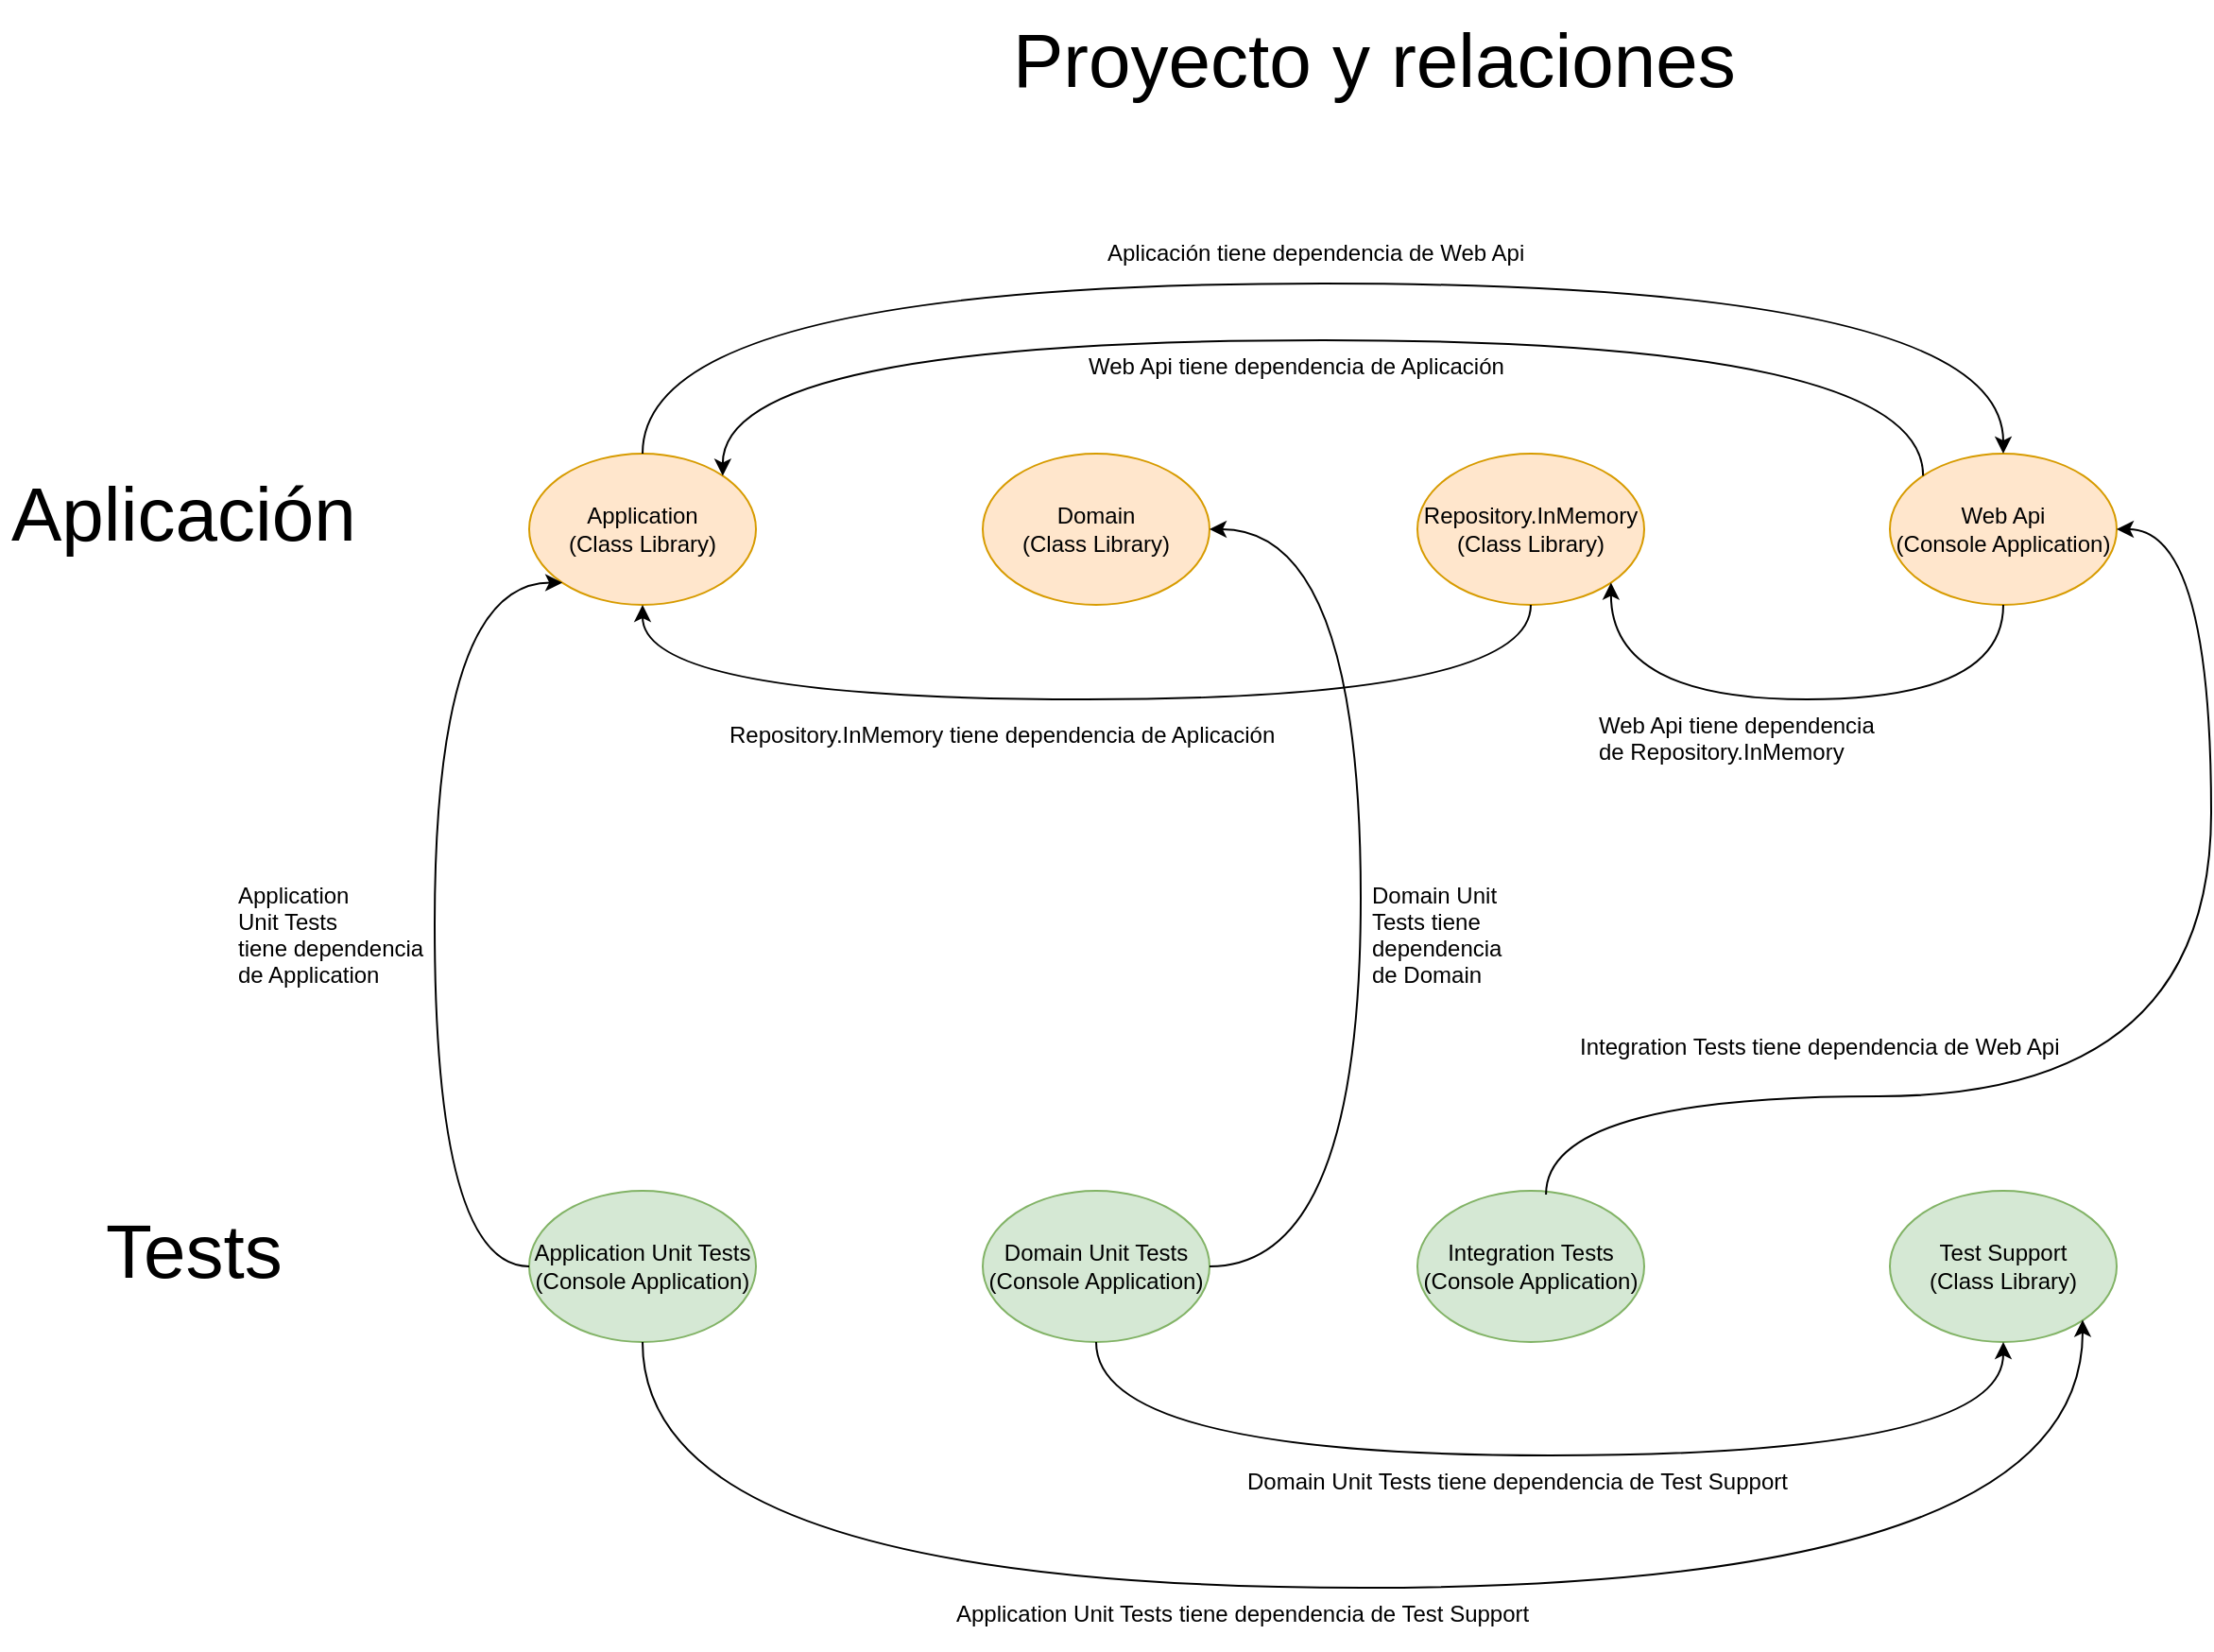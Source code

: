<mxfile version="15.5.6" type="github">
  <diagram id="mXoXmzpwPWdiyOOaUZza" name="Page-1">
    <mxGraphModel dx="2249" dy="1931" grid="1" gridSize="10" guides="1" tooltips="1" connect="1" arrows="1" fold="1" page="1" pageScale="1" pageWidth="827" pageHeight="1169" math="0" shadow="0">
      <root>
        <mxCell id="0" />
        <mxCell id="1" parent="0" />
        <mxCell id="KjTPUXjpZD4pEIFyjSXy-1" value="Application&lt;br&gt;(Class Library)" style="ellipse;whiteSpace=wrap;html=1;fillColor=#ffe6cc;strokeColor=#d79b00;" vertex="1" parent="1">
          <mxGeometry x="40" y="10" width="120" height="80" as="geometry" />
        </mxCell>
        <mxCell id="KjTPUXjpZD4pEIFyjSXy-2" value="Domain&lt;br&gt;(Class Library)" style="ellipse;whiteSpace=wrap;html=1;fillColor=#ffe6cc;strokeColor=#d79b00;" vertex="1" parent="1">
          <mxGeometry x="280" y="10" width="120" height="80" as="geometry" />
        </mxCell>
        <mxCell id="KjTPUXjpZD4pEIFyjSXy-3" value="Repository.InMemory&lt;br&gt;(Class Library)" style="ellipse;whiteSpace=wrap;html=1;fillColor=#ffe6cc;strokeColor=#d79b00;" vertex="1" parent="1">
          <mxGeometry x="510" y="10" width="120" height="80" as="geometry" />
        </mxCell>
        <mxCell id="KjTPUXjpZD4pEIFyjSXy-4" value="Web Api&lt;br&gt;(Console Application)" style="ellipse;whiteSpace=wrap;html=1;fillColor=#ffe6cc;strokeColor=#d79b00;" vertex="1" parent="1">
          <mxGeometry x="760" y="10" width="120" height="80" as="geometry" />
        </mxCell>
        <mxCell id="KjTPUXjpZD4pEIFyjSXy-5" value="" style="endArrow=classic;html=1;rounded=0;exitX=0.5;exitY=0;exitDx=0;exitDy=0;entryX=0.5;entryY=0;entryDx=0;entryDy=0;edgeStyle=orthogonalEdgeStyle;curved=1;" edge="1" parent="1" source="KjTPUXjpZD4pEIFyjSXy-1" target="KjTPUXjpZD4pEIFyjSXy-4">
          <mxGeometry width="50" height="50" relative="1" as="geometry">
            <mxPoint x="390" y="20" as="sourcePoint" />
            <mxPoint x="440" y="-30" as="targetPoint" />
            <Array as="points">
              <mxPoint x="100" y="-80" />
              <mxPoint x="820" y="-80" />
            </Array>
          </mxGeometry>
        </mxCell>
        <mxCell id="KjTPUXjpZD4pEIFyjSXy-11" value="" style="endArrow=classic;html=1;rounded=0;exitX=0.5;exitY=1;exitDx=0;exitDy=0;entryX=0.5;entryY=1;entryDx=0;entryDy=0;edgeStyle=orthogonalEdgeStyle;curved=1;" edge="1" parent="1" source="KjTPUXjpZD4pEIFyjSXy-3" target="KjTPUXjpZD4pEIFyjSXy-1">
          <mxGeometry width="50" height="50" relative="1" as="geometry">
            <mxPoint x="340" y="180" as="sourcePoint" />
            <mxPoint x="1007" y="190" as="targetPoint" />
            <Array as="points">
              <mxPoint x="570" y="140" />
              <mxPoint x="100" y="140" />
            </Array>
          </mxGeometry>
        </mxCell>
        <mxCell id="KjTPUXjpZD4pEIFyjSXy-16" value="" style="endArrow=classic;html=1;rounded=0;exitX=0.5;exitY=1;exitDx=0;exitDy=0;edgeStyle=orthogonalEdgeStyle;entryX=1;entryY=1;entryDx=0;entryDy=0;curved=1;" edge="1" parent="1" source="KjTPUXjpZD4pEIFyjSXy-4" target="KjTPUXjpZD4pEIFyjSXy-3">
          <mxGeometry width="50" height="50" relative="1" as="geometry">
            <mxPoint x="600" y="150" as="sourcePoint" />
            <mxPoint x="530" y="250" as="targetPoint" />
            <Array as="points">
              <mxPoint x="820" y="140" />
              <mxPoint x="612" y="140" />
            </Array>
          </mxGeometry>
        </mxCell>
        <mxCell id="KjTPUXjpZD4pEIFyjSXy-21" value="" style="endArrow=classic;html=1;rounded=0;entryX=1;entryY=0;entryDx=0;entryDy=0;edgeStyle=orthogonalEdgeStyle;curved=1;exitX=0;exitY=0;exitDx=0;exitDy=0;" edge="1" parent="1" source="KjTPUXjpZD4pEIFyjSXy-4" target="KjTPUXjpZD4pEIFyjSXy-1">
          <mxGeometry width="50" height="50" relative="1" as="geometry">
            <mxPoint x="700" y="-20" as="sourcePoint" />
            <mxPoint x="1177" y="-40" as="targetPoint" />
            <Array as="points">
              <mxPoint x="778" y="-50" />
              <mxPoint x="142" y="-50" />
            </Array>
          </mxGeometry>
        </mxCell>
        <mxCell id="KjTPUXjpZD4pEIFyjSXy-22" value="Web Api tiene dependencia de Aplicación" style="text;strokeColor=none;fillColor=none;spacingLeft=4;spacingRight=4;overflow=hidden;rotatable=0;points=[[0,0.5],[1,0.5]];portConstraint=eastwest;fontSize=12;" vertex="1" parent="1">
          <mxGeometry x="330" y="-50" width="236" height="30" as="geometry" />
        </mxCell>
        <mxCell id="KjTPUXjpZD4pEIFyjSXy-23" value="Aplicación tiene dependencia de Web Api" style="text;strokeColor=none;fillColor=none;spacingLeft=4;spacingRight=4;overflow=hidden;rotatable=0;points=[[0,0.5],[1,0.5]];portConstraint=eastwest;fontSize=12;" vertex="1" parent="1">
          <mxGeometry x="340" y="-110" width="240" height="30" as="geometry" />
        </mxCell>
        <mxCell id="KjTPUXjpZD4pEIFyjSXy-24" value="Repository.InMemory tiene dependencia de Aplicación" style="text;strokeColor=none;fillColor=none;spacingLeft=4;spacingRight=4;overflow=hidden;rotatable=0;points=[[0,0.5],[1,0.5]];portConstraint=eastwest;fontSize=12;" vertex="1" parent="1">
          <mxGeometry x="140" y="145" width="310" height="30" as="geometry" />
        </mxCell>
        <mxCell id="KjTPUXjpZD4pEIFyjSXy-25" value="Web Api tiene dependencia&#xa;de Repository.InMemory" style="text;strokeColor=none;fillColor=none;spacingLeft=4;spacingRight=4;overflow=hidden;rotatable=0;points=[[0,0.5],[1,0.5]];portConstraint=eastwest;fontSize=12;" vertex="1" parent="1">
          <mxGeometry x="600" y="140" width="180" height="40" as="geometry" />
        </mxCell>
        <mxCell id="KjTPUXjpZD4pEIFyjSXy-26" value="Application&amp;nbsp;Unit Tests&lt;br&gt;(Console Application)" style="ellipse;whiteSpace=wrap;html=1;fillColor=#d5e8d4;strokeColor=#82b366;" vertex="1" parent="1">
          <mxGeometry x="40" y="400" width="120" height="80" as="geometry" />
        </mxCell>
        <mxCell id="KjTPUXjpZD4pEIFyjSXy-27" value="Domain Unit Tests&lt;br&gt;(Console Application)" style="ellipse;whiteSpace=wrap;html=1;fillColor=#d5e8d4;strokeColor=#82b366;" vertex="1" parent="1">
          <mxGeometry x="280" y="400" width="120" height="80" as="geometry" />
        </mxCell>
        <mxCell id="KjTPUXjpZD4pEIFyjSXy-28" value="Integration Tests&lt;br&gt;(Console Application)" style="ellipse;whiteSpace=wrap;html=1;fillColor=#d5e8d4;strokeColor=#82b366;" vertex="1" parent="1">
          <mxGeometry x="510" y="400" width="120" height="80" as="geometry" />
        </mxCell>
        <mxCell id="KjTPUXjpZD4pEIFyjSXy-29" value="Test Support&lt;br&gt;(Class Library)" style="ellipse;whiteSpace=wrap;html=1;fillColor=#d5e8d4;strokeColor=#82b366;" vertex="1" parent="1">
          <mxGeometry x="760" y="400" width="120" height="80" as="geometry" />
        </mxCell>
        <mxCell id="KjTPUXjpZD4pEIFyjSXy-30" value="" style="endArrow=classic;html=1;rounded=0;curved=1;exitX=0;exitY=0.5;exitDx=0;exitDy=0;entryX=0;entryY=1;entryDx=0;entryDy=0;edgeStyle=orthogonalEdgeStyle;" edge="1" parent="1" source="KjTPUXjpZD4pEIFyjSXy-26" target="KjTPUXjpZD4pEIFyjSXy-1">
          <mxGeometry width="50" height="50" relative="1" as="geometry">
            <mxPoint x="390" y="220" as="sourcePoint" />
            <mxPoint x="440" y="170" as="targetPoint" />
            <Array as="points">
              <mxPoint x="-10" y="440" />
              <mxPoint x="-10" y="78" />
            </Array>
          </mxGeometry>
        </mxCell>
        <mxCell id="KjTPUXjpZD4pEIFyjSXy-31" value="Application &#xa;Unit Tests&#xa;tiene dependencia &#xa;de Application" style="text;strokeColor=none;fillColor=none;spacingLeft=4;spacingRight=4;overflow=hidden;rotatable=0;points=[[0,0.5],[1,0.5]];portConstraint=eastwest;fontSize=12;" vertex="1" parent="1">
          <mxGeometry x="-120" y="230" width="120" height="80" as="geometry" />
        </mxCell>
        <mxCell id="KjTPUXjpZD4pEIFyjSXy-32" value="" style="endArrow=classic;html=1;rounded=0;exitX=0.5;exitY=1;exitDx=0;exitDy=0;entryX=1;entryY=1;entryDx=0;entryDy=0;edgeStyle=orthogonalEdgeStyle;curved=1;" edge="1" parent="1" source="KjTPUXjpZD4pEIFyjSXy-26" target="KjTPUXjpZD4pEIFyjSXy-29">
          <mxGeometry width="50" height="50" relative="1" as="geometry">
            <mxPoint x="330" y="630" as="sourcePoint" />
            <mxPoint x="1050" y="630" as="targetPoint" />
            <Array as="points">
              <mxPoint x="100" y="610" />
              <mxPoint x="862" y="610" />
              <mxPoint x="862" y="468" />
            </Array>
          </mxGeometry>
        </mxCell>
        <mxCell id="KjTPUXjpZD4pEIFyjSXy-33" value="Application Unit Tests tiene dependencia de Test Support" style="text;strokeColor=none;fillColor=none;spacingLeft=4;spacingRight=4;overflow=hidden;rotatable=0;points=[[0,0.5],[1,0.5]];portConstraint=eastwest;fontSize=12;" vertex="1" parent="1">
          <mxGeometry x="260" y="610" width="330" height="30" as="geometry" />
        </mxCell>
        <mxCell id="KjTPUXjpZD4pEIFyjSXy-34" value="" style="endArrow=classic;html=1;rounded=0;curved=1;exitX=1;exitY=0.5;exitDx=0;exitDy=0;entryX=1;entryY=0.5;entryDx=0;entryDy=0;edgeStyle=orthogonalEdgeStyle;" edge="1" parent="1" source="KjTPUXjpZD4pEIFyjSXy-27" target="KjTPUXjpZD4pEIFyjSXy-2">
          <mxGeometry width="50" height="50" relative="1" as="geometry">
            <mxPoint x="290" y="290" as="sourcePoint" />
            <mxPoint x="307.574" y="-71.716" as="targetPoint" />
            <Array as="points">
              <mxPoint x="480" y="440" />
              <mxPoint x="480" y="50" />
            </Array>
          </mxGeometry>
        </mxCell>
        <mxCell id="KjTPUXjpZD4pEIFyjSXy-35" value="Domain Unit &#xa;Tests tiene &#xa;dependencia &#xa;de Domain" style="text;strokeColor=none;fillColor=none;spacingLeft=4;spacingRight=4;overflow=hidden;rotatable=0;points=[[0,0.5],[1,0.5]];portConstraint=eastwest;fontSize=12;" vertex="1" parent="1">
          <mxGeometry x="480" y="230" width="80" height="90" as="geometry" />
        </mxCell>
        <mxCell id="KjTPUXjpZD4pEIFyjSXy-36" value="" style="endArrow=classic;html=1;rounded=0;exitX=0.5;exitY=1;exitDx=0;exitDy=0;entryX=0.5;entryY=1;entryDx=0;entryDy=0;edgeStyle=orthogonalEdgeStyle;curved=1;" edge="1" parent="1" source="KjTPUXjpZD4pEIFyjSXy-27" target="KjTPUXjpZD4pEIFyjSXy-29">
          <mxGeometry width="50" height="50" relative="1" as="geometry">
            <mxPoint x="430" y="540" as="sourcePoint" />
            <mxPoint x="1150" y="540" as="targetPoint" />
            <Array as="points">
              <mxPoint x="340" y="540" />
              <mxPoint x="820" y="540" />
            </Array>
          </mxGeometry>
        </mxCell>
        <mxCell id="KjTPUXjpZD4pEIFyjSXy-37" value="Domain Unit Tests tiene dependencia de Test Support" style="text;strokeColor=none;fillColor=none;spacingLeft=4;spacingRight=4;overflow=hidden;rotatable=0;points=[[0,0.5],[1,0.5]];portConstraint=eastwest;fontSize=12;" vertex="1" parent="1">
          <mxGeometry x="414" y="540" width="306" height="30" as="geometry" />
        </mxCell>
        <mxCell id="KjTPUXjpZD4pEIFyjSXy-38" value="" style="endArrow=classic;html=1;rounded=0;curved=1;exitX=0.567;exitY=0.025;exitDx=0;exitDy=0;entryX=1;entryY=0.5;entryDx=0;entryDy=0;edgeStyle=orthogonalEdgeStyle;exitPerimeter=0;" edge="1" parent="1" source="KjTPUXjpZD4pEIFyjSXy-28" target="KjTPUXjpZD4pEIFyjSXy-4">
          <mxGeometry width="50" height="50" relative="1" as="geometry">
            <mxPoint x="820" y="290" as="sourcePoint" />
            <mxPoint x="820" y="-100" as="targetPoint" />
            <Array as="points">
              <mxPoint x="578" y="350" />
              <mxPoint x="930" y="350" />
              <mxPoint x="930" y="50" />
            </Array>
          </mxGeometry>
        </mxCell>
        <mxCell id="KjTPUXjpZD4pEIFyjSXy-39" value="Integration Tests tiene dependencia de Web Api" style="text;strokeColor=none;fillColor=none;spacingLeft=4;spacingRight=4;overflow=hidden;rotatable=0;points=[[0,0.5],[1,0.5]];portConstraint=eastwest;fontSize=12;" vertex="1" parent="1">
          <mxGeometry x="590" y="310" width="270" height="30" as="geometry" />
        </mxCell>
        <mxCell id="KjTPUXjpZD4pEIFyjSXy-41" value="Proyecto y relaciones" style="text;strokeColor=none;fillColor=none;spacingLeft=4;spacingRight=4;overflow=hidden;rotatable=0;points=[[0,0.5],[1,0.5]];portConstraint=eastwest;fontSize=40;" vertex="1" parent="1">
          <mxGeometry x="290" y="-230" width="420" height="110" as="geometry" />
        </mxCell>
        <mxCell id="KjTPUXjpZD4pEIFyjSXy-42" value="Aplicación" style="text;strokeColor=none;fillColor=none;spacingLeft=4;spacingRight=4;overflow=hidden;rotatable=0;points=[[0,0.5],[1,0.5]];portConstraint=eastwest;fontSize=40;" vertex="1" parent="1">
          <mxGeometry x="-240" y="10" width="210" height="110" as="geometry" />
        </mxCell>
        <mxCell id="KjTPUXjpZD4pEIFyjSXy-43" value="Tests" style="text;strokeColor=none;fillColor=none;spacingLeft=4;spacingRight=4;overflow=hidden;rotatable=0;points=[[0,0.5],[1,0.5]];portConstraint=eastwest;fontSize=40;" vertex="1" parent="1">
          <mxGeometry x="-190" y="400" width="210" height="110" as="geometry" />
        </mxCell>
      </root>
    </mxGraphModel>
  </diagram>
</mxfile>
